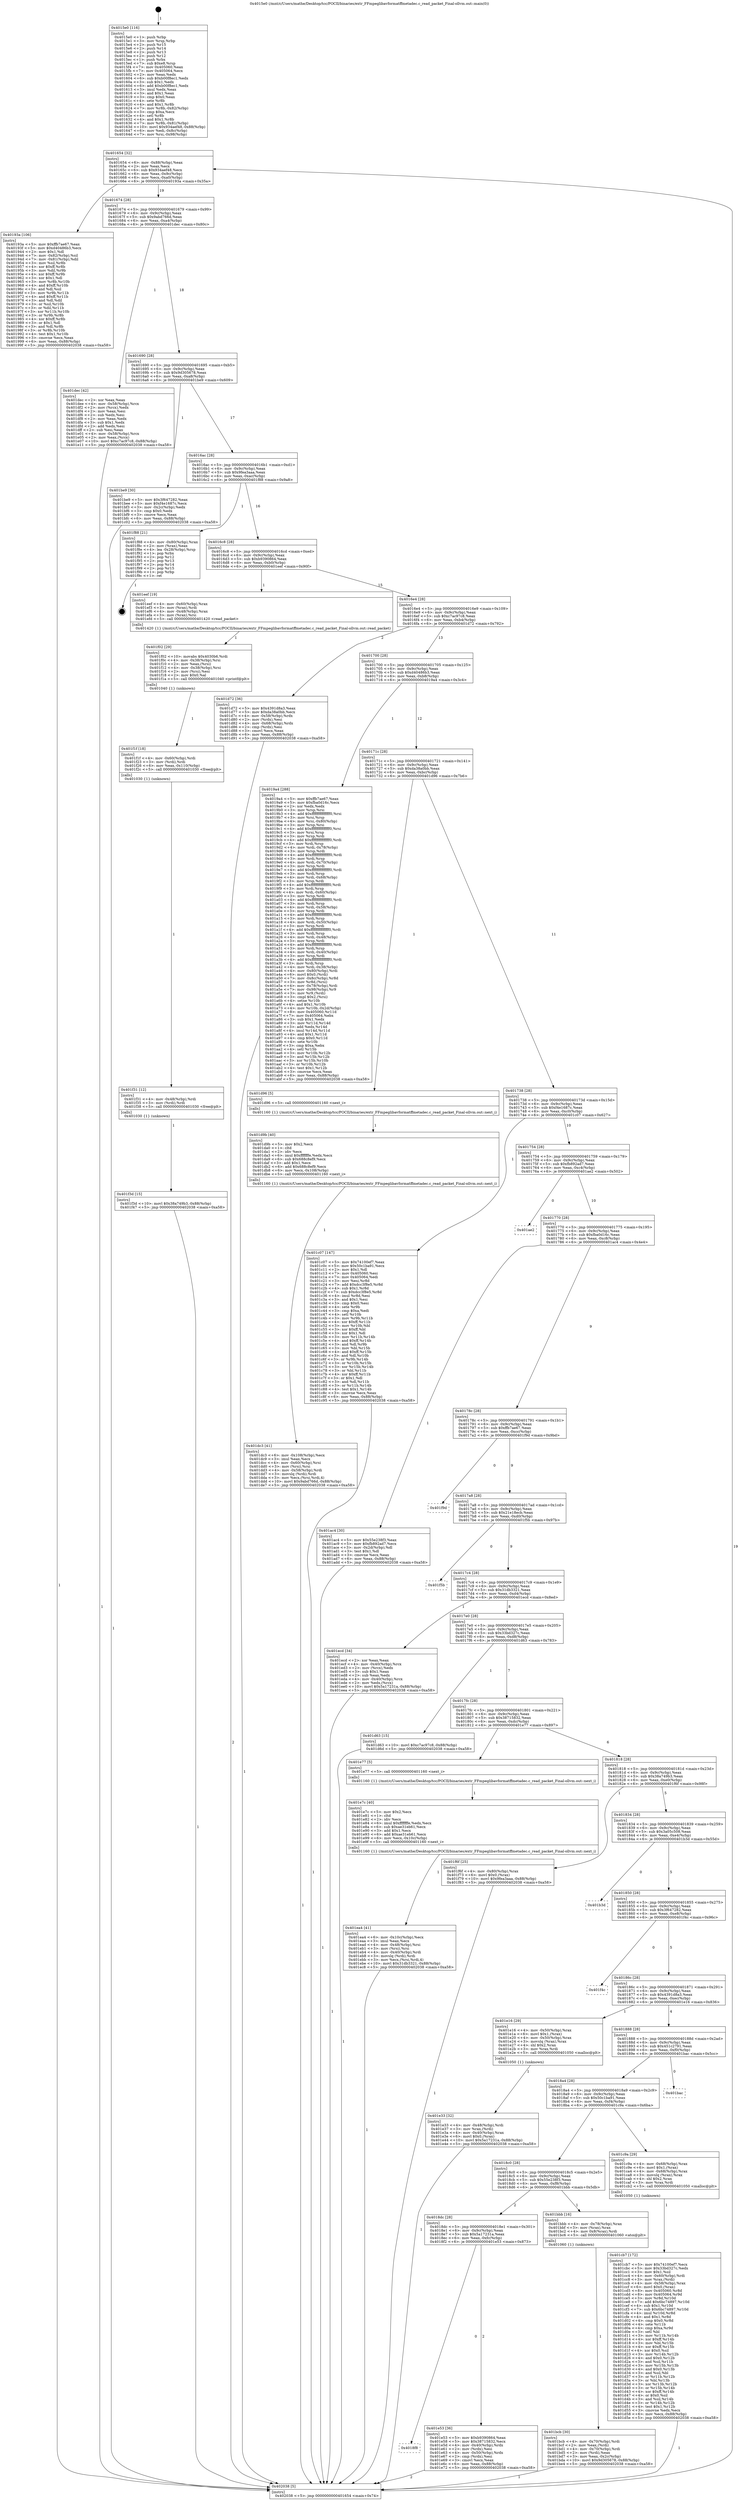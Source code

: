digraph "0x4015e0" {
  label = "0x4015e0 (/mnt/c/Users/mathe/Desktop/tcc/POCII/binaries/extr_FFmpeglibavformatffmetadec.c_read_packet_Final-ollvm.out::main(0))"
  labelloc = "t"
  node[shape=record]

  Entry [label="",width=0.3,height=0.3,shape=circle,fillcolor=black,style=filled]
  "0x401654" [label="{
     0x401654 [32]\l
     | [instrs]\l
     &nbsp;&nbsp;0x401654 \<+6\>: mov -0x88(%rbp),%eax\l
     &nbsp;&nbsp;0x40165a \<+2\>: mov %eax,%ecx\l
     &nbsp;&nbsp;0x40165c \<+6\>: sub $0x934aef48,%ecx\l
     &nbsp;&nbsp;0x401662 \<+6\>: mov %eax,-0x9c(%rbp)\l
     &nbsp;&nbsp;0x401668 \<+6\>: mov %ecx,-0xa0(%rbp)\l
     &nbsp;&nbsp;0x40166e \<+6\>: je 000000000040193a \<main+0x35a\>\l
  }"]
  "0x40193a" [label="{
     0x40193a [106]\l
     | [instrs]\l
     &nbsp;&nbsp;0x40193a \<+5\>: mov $0xffb7ae67,%eax\l
     &nbsp;&nbsp;0x40193f \<+5\>: mov $0xd40486b3,%ecx\l
     &nbsp;&nbsp;0x401944 \<+2\>: mov $0x1,%dl\l
     &nbsp;&nbsp;0x401946 \<+7\>: mov -0x82(%rbp),%sil\l
     &nbsp;&nbsp;0x40194d \<+7\>: mov -0x81(%rbp),%dil\l
     &nbsp;&nbsp;0x401954 \<+3\>: mov %sil,%r8b\l
     &nbsp;&nbsp;0x401957 \<+4\>: xor $0xff,%r8b\l
     &nbsp;&nbsp;0x40195b \<+3\>: mov %dil,%r9b\l
     &nbsp;&nbsp;0x40195e \<+4\>: xor $0xff,%r9b\l
     &nbsp;&nbsp;0x401962 \<+3\>: xor $0x1,%dl\l
     &nbsp;&nbsp;0x401965 \<+3\>: mov %r8b,%r10b\l
     &nbsp;&nbsp;0x401968 \<+4\>: and $0xff,%r10b\l
     &nbsp;&nbsp;0x40196c \<+3\>: and %dl,%sil\l
     &nbsp;&nbsp;0x40196f \<+3\>: mov %r9b,%r11b\l
     &nbsp;&nbsp;0x401972 \<+4\>: and $0xff,%r11b\l
     &nbsp;&nbsp;0x401976 \<+3\>: and %dl,%dil\l
     &nbsp;&nbsp;0x401979 \<+3\>: or %sil,%r10b\l
     &nbsp;&nbsp;0x40197c \<+3\>: or %dil,%r11b\l
     &nbsp;&nbsp;0x40197f \<+3\>: xor %r11b,%r10b\l
     &nbsp;&nbsp;0x401982 \<+3\>: or %r9b,%r8b\l
     &nbsp;&nbsp;0x401985 \<+4\>: xor $0xff,%r8b\l
     &nbsp;&nbsp;0x401989 \<+3\>: or $0x1,%dl\l
     &nbsp;&nbsp;0x40198c \<+3\>: and %dl,%r8b\l
     &nbsp;&nbsp;0x40198f \<+3\>: or %r8b,%r10b\l
     &nbsp;&nbsp;0x401992 \<+4\>: test $0x1,%r10b\l
     &nbsp;&nbsp;0x401996 \<+3\>: cmovne %ecx,%eax\l
     &nbsp;&nbsp;0x401999 \<+6\>: mov %eax,-0x88(%rbp)\l
     &nbsp;&nbsp;0x40199f \<+5\>: jmp 0000000000402038 \<main+0xa58\>\l
  }"]
  "0x401674" [label="{
     0x401674 [28]\l
     | [instrs]\l
     &nbsp;&nbsp;0x401674 \<+5\>: jmp 0000000000401679 \<main+0x99\>\l
     &nbsp;&nbsp;0x401679 \<+6\>: mov -0x9c(%rbp),%eax\l
     &nbsp;&nbsp;0x40167f \<+5\>: sub $0x9abd766d,%eax\l
     &nbsp;&nbsp;0x401684 \<+6\>: mov %eax,-0xa4(%rbp)\l
     &nbsp;&nbsp;0x40168a \<+6\>: je 0000000000401dec \<main+0x80c\>\l
  }"]
  "0x402038" [label="{
     0x402038 [5]\l
     | [instrs]\l
     &nbsp;&nbsp;0x402038 \<+5\>: jmp 0000000000401654 \<main+0x74\>\l
  }"]
  "0x4015e0" [label="{
     0x4015e0 [116]\l
     | [instrs]\l
     &nbsp;&nbsp;0x4015e0 \<+1\>: push %rbp\l
     &nbsp;&nbsp;0x4015e1 \<+3\>: mov %rsp,%rbp\l
     &nbsp;&nbsp;0x4015e4 \<+2\>: push %r15\l
     &nbsp;&nbsp;0x4015e6 \<+2\>: push %r14\l
     &nbsp;&nbsp;0x4015e8 \<+2\>: push %r13\l
     &nbsp;&nbsp;0x4015ea \<+2\>: push %r12\l
     &nbsp;&nbsp;0x4015ec \<+1\>: push %rbx\l
     &nbsp;&nbsp;0x4015ed \<+7\>: sub $0xe8,%rsp\l
     &nbsp;&nbsp;0x4015f4 \<+7\>: mov 0x405060,%eax\l
     &nbsp;&nbsp;0x4015fb \<+7\>: mov 0x405064,%ecx\l
     &nbsp;&nbsp;0x401602 \<+2\>: mov %eax,%edx\l
     &nbsp;&nbsp;0x401604 \<+6\>: sub $0xb00f8ec1,%edx\l
     &nbsp;&nbsp;0x40160a \<+3\>: sub $0x1,%edx\l
     &nbsp;&nbsp;0x40160d \<+6\>: add $0xb00f8ec1,%edx\l
     &nbsp;&nbsp;0x401613 \<+3\>: imul %edx,%eax\l
     &nbsp;&nbsp;0x401616 \<+3\>: and $0x1,%eax\l
     &nbsp;&nbsp;0x401619 \<+3\>: cmp $0x0,%eax\l
     &nbsp;&nbsp;0x40161c \<+4\>: sete %r8b\l
     &nbsp;&nbsp;0x401620 \<+4\>: and $0x1,%r8b\l
     &nbsp;&nbsp;0x401624 \<+7\>: mov %r8b,-0x82(%rbp)\l
     &nbsp;&nbsp;0x40162b \<+3\>: cmp $0xa,%ecx\l
     &nbsp;&nbsp;0x40162e \<+4\>: setl %r8b\l
     &nbsp;&nbsp;0x401632 \<+4\>: and $0x1,%r8b\l
     &nbsp;&nbsp;0x401636 \<+7\>: mov %r8b,-0x81(%rbp)\l
     &nbsp;&nbsp;0x40163d \<+10\>: movl $0x934aef48,-0x88(%rbp)\l
     &nbsp;&nbsp;0x401647 \<+6\>: mov %edi,-0x8c(%rbp)\l
     &nbsp;&nbsp;0x40164d \<+7\>: mov %rsi,-0x98(%rbp)\l
  }"]
  Exit [label="",width=0.3,height=0.3,shape=circle,fillcolor=black,style=filled,peripheries=2]
  "0x401dec" [label="{
     0x401dec [42]\l
     | [instrs]\l
     &nbsp;&nbsp;0x401dec \<+2\>: xor %eax,%eax\l
     &nbsp;&nbsp;0x401dee \<+4\>: mov -0x58(%rbp),%rcx\l
     &nbsp;&nbsp;0x401df2 \<+2\>: mov (%rcx),%edx\l
     &nbsp;&nbsp;0x401df4 \<+2\>: mov %eax,%esi\l
     &nbsp;&nbsp;0x401df6 \<+2\>: sub %edx,%esi\l
     &nbsp;&nbsp;0x401df8 \<+2\>: mov %eax,%edx\l
     &nbsp;&nbsp;0x401dfa \<+3\>: sub $0x1,%edx\l
     &nbsp;&nbsp;0x401dfd \<+2\>: add %edx,%esi\l
     &nbsp;&nbsp;0x401dff \<+2\>: sub %esi,%eax\l
     &nbsp;&nbsp;0x401e01 \<+4\>: mov -0x58(%rbp),%rcx\l
     &nbsp;&nbsp;0x401e05 \<+2\>: mov %eax,(%rcx)\l
     &nbsp;&nbsp;0x401e07 \<+10\>: movl $0xc7ac97c8,-0x88(%rbp)\l
     &nbsp;&nbsp;0x401e11 \<+5\>: jmp 0000000000402038 \<main+0xa58\>\l
  }"]
  "0x401690" [label="{
     0x401690 [28]\l
     | [instrs]\l
     &nbsp;&nbsp;0x401690 \<+5\>: jmp 0000000000401695 \<main+0xb5\>\l
     &nbsp;&nbsp;0x401695 \<+6\>: mov -0x9c(%rbp),%eax\l
     &nbsp;&nbsp;0x40169b \<+5\>: sub $0x9d305678,%eax\l
     &nbsp;&nbsp;0x4016a0 \<+6\>: mov %eax,-0xa8(%rbp)\l
     &nbsp;&nbsp;0x4016a6 \<+6\>: je 0000000000401be9 \<main+0x609\>\l
  }"]
  "0x401f3d" [label="{
     0x401f3d [15]\l
     | [instrs]\l
     &nbsp;&nbsp;0x401f3d \<+10\>: movl $0x38a749b3,-0x88(%rbp)\l
     &nbsp;&nbsp;0x401f47 \<+5\>: jmp 0000000000402038 \<main+0xa58\>\l
  }"]
  "0x401be9" [label="{
     0x401be9 [30]\l
     | [instrs]\l
     &nbsp;&nbsp;0x401be9 \<+5\>: mov $0x3f647282,%eax\l
     &nbsp;&nbsp;0x401bee \<+5\>: mov $0xf4e1687c,%ecx\l
     &nbsp;&nbsp;0x401bf3 \<+3\>: mov -0x2c(%rbp),%edx\l
     &nbsp;&nbsp;0x401bf6 \<+3\>: cmp $0x0,%edx\l
     &nbsp;&nbsp;0x401bf9 \<+3\>: cmove %ecx,%eax\l
     &nbsp;&nbsp;0x401bfc \<+6\>: mov %eax,-0x88(%rbp)\l
     &nbsp;&nbsp;0x401c02 \<+5\>: jmp 0000000000402038 \<main+0xa58\>\l
  }"]
  "0x4016ac" [label="{
     0x4016ac [28]\l
     | [instrs]\l
     &nbsp;&nbsp;0x4016ac \<+5\>: jmp 00000000004016b1 \<main+0xd1\>\l
     &nbsp;&nbsp;0x4016b1 \<+6\>: mov -0x9c(%rbp),%eax\l
     &nbsp;&nbsp;0x4016b7 \<+5\>: sub $0x9fea3aaa,%eax\l
     &nbsp;&nbsp;0x4016bc \<+6\>: mov %eax,-0xac(%rbp)\l
     &nbsp;&nbsp;0x4016c2 \<+6\>: je 0000000000401f88 \<main+0x9a8\>\l
  }"]
  "0x401f31" [label="{
     0x401f31 [12]\l
     | [instrs]\l
     &nbsp;&nbsp;0x401f31 \<+4\>: mov -0x48(%rbp),%rdi\l
     &nbsp;&nbsp;0x401f35 \<+3\>: mov (%rdi),%rdi\l
     &nbsp;&nbsp;0x401f38 \<+5\>: call 0000000000401030 \<free@plt\>\l
     | [calls]\l
     &nbsp;&nbsp;0x401030 \{1\} (unknown)\l
  }"]
  "0x401f88" [label="{
     0x401f88 [21]\l
     | [instrs]\l
     &nbsp;&nbsp;0x401f88 \<+4\>: mov -0x80(%rbp),%rax\l
     &nbsp;&nbsp;0x401f8c \<+2\>: mov (%rax),%eax\l
     &nbsp;&nbsp;0x401f8e \<+4\>: lea -0x28(%rbp),%rsp\l
     &nbsp;&nbsp;0x401f92 \<+1\>: pop %rbx\l
     &nbsp;&nbsp;0x401f93 \<+2\>: pop %r12\l
     &nbsp;&nbsp;0x401f95 \<+2\>: pop %r13\l
     &nbsp;&nbsp;0x401f97 \<+2\>: pop %r14\l
     &nbsp;&nbsp;0x401f99 \<+2\>: pop %r15\l
     &nbsp;&nbsp;0x401f9b \<+1\>: pop %rbp\l
     &nbsp;&nbsp;0x401f9c \<+1\>: ret\l
  }"]
  "0x4016c8" [label="{
     0x4016c8 [28]\l
     | [instrs]\l
     &nbsp;&nbsp;0x4016c8 \<+5\>: jmp 00000000004016cd \<main+0xed\>\l
     &nbsp;&nbsp;0x4016cd \<+6\>: mov -0x9c(%rbp),%eax\l
     &nbsp;&nbsp;0x4016d3 \<+5\>: sub $0xb9390864,%eax\l
     &nbsp;&nbsp;0x4016d8 \<+6\>: mov %eax,-0xb0(%rbp)\l
     &nbsp;&nbsp;0x4016de \<+6\>: je 0000000000401eef \<main+0x90f\>\l
  }"]
  "0x401f1f" [label="{
     0x401f1f [18]\l
     | [instrs]\l
     &nbsp;&nbsp;0x401f1f \<+4\>: mov -0x60(%rbp),%rdi\l
     &nbsp;&nbsp;0x401f23 \<+3\>: mov (%rdi),%rdi\l
     &nbsp;&nbsp;0x401f26 \<+6\>: mov %eax,-0x110(%rbp)\l
     &nbsp;&nbsp;0x401f2c \<+5\>: call 0000000000401030 \<free@plt\>\l
     | [calls]\l
     &nbsp;&nbsp;0x401030 \{1\} (unknown)\l
  }"]
  "0x401eef" [label="{
     0x401eef [19]\l
     | [instrs]\l
     &nbsp;&nbsp;0x401eef \<+4\>: mov -0x60(%rbp),%rax\l
     &nbsp;&nbsp;0x401ef3 \<+3\>: mov (%rax),%rdi\l
     &nbsp;&nbsp;0x401ef6 \<+4\>: mov -0x48(%rbp),%rax\l
     &nbsp;&nbsp;0x401efa \<+3\>: mov (%rax),%rsi\l
     &nbsp;&nbsp;0x401efd \<+5\>: call 0000000000401420 \<read_packet\>\l
     | [calls]\l
     &nbsp;&nbsp;0x401420 \{1\} (/mnt/c/Users/mathe/Desktop/tcc/POCII/binaries/extr_FFmpeglibavformatffmetadec.c_read_packet_Final-ollvm.out::read_packet)\l
  }"]
  "0x4016e4" [label="{
     0x4016e4 [28]\l
     | [instrs]\l
     &nbsp;&nbsp;0x4016e4 \<+5\>: jmp 00000000004016e9 \<main+0x109\>\l
     &nbsp;&nbsp;0x4016e9 \<+6\>: mov -0x9c(%rbp),%eax\l
     &nbsp;&nbsp;0x4016ef \<+5\>: sub $0xc7ac97c8,%eax\l
     &nbsp;&nbsp;0x4016f4 \<+6\>: mov %eax,-0xb4(%rbp)\l
     &nbsp;&nbsp;0x4016fa \<+6\>: je 0000000000401d72 \<main+0x792\>\l
  }"]
  "0x401f02" [label="{
     0x401f02 [29]\l
     | [instrs]\l
     &nbsp;&nbsp;0x401f02 \<+10\>: movabs $0x4030b6,%rdi\l
     &nbsp;&nbsp;0x401f0c \<+4\>: mov -0x38(%rbp),%rsi\l
     &nbsp;&nbsp;0x401f10 \<+2\>: mov %eax,(%rsi)\l
     &nbsp;&nbsp;0x401f12 \<+4\>: mov -0x38(%rbp),%rsi\l
     &nbsp;&nbsp;0x401f16 \<+2\>: mov (%rsi),%esi\l
     &nbsp;&nbsp;0x401f18 \<+2\>: mov $0x0,%al\l
     &nbsp;&nbsp;0x401f1a \<+5\>: call 0000000000401040 \<printf@plt\>\l
     | [calls]\l
     &nbsp;&nbsp;0x401040 \{1\} (unknown)\l
  }"]
  "0x401d72" [label="{
     0x401d72 [36]\l
     | [instrs]\l
     &nbsp;&nbsp;0x401d72 \<+5\>: mov $0x4391d8a3,%eax\l
     &nbsp;&nbsp;0x401d77 \<+5\>: mov $0xda38a0bb,%ecx\l
     &nbsp;&nbsp;0x401d7c \<+4\>: mov -0x58(%rbp),%rdx\l
     &nbsp;&nbsp;0x401d80 \<+2\>: mov (%rdx),%esi\l
     &nbsp;&nbsp;0x401d82 \<+4\>: mov -0x68(%rbp),%rdx\l
     &nbsp;&nbsp;0x401d86 \<+2\>: cmp (%rdx),%esi\l
     &nbsp;&nbsp;0x401d88 \<+3\>: cmovl %ecx,%eax\l
     &nbsp;&nbsp;0x401d8b \<+6\>: mov %eax,-0x88(%rbp)\l
     &nbsp;&nbsp;0x401d91 \<+5\>: jmp 0000000000402038 \<main+0xa58\>\l
  }"]
  "0x401700" [label="{
     0x401700 [28]\l
     | [instrs]\l
     &nbsp;&nbsp;0x401700 \<+5\>: jmp 0000000000401705 \<main+0x125\>\l
     &nbsp;&nbsp;0x401705 \<+6\>: mov -0x9c(%rbp),%eax\l
     &nbsp;&nbsp;0x40170b \<+5\>: sub $0xd40486b3,%eax\l
     &nbsp;&nbsp;0x401710 \<+6\>: mov %eax,-0xb8(%rbp)\l
     &nbsp;&nbsp;0x401716 \<+6\>: je 00000000004019a4 \<main+0x3c4\>\l
  }"]
  "0x401ea4" [label="{
     0x401ea4 [41]\l
     | [instrs]\l
     &nbsp;&nbsp;0x401ea4 \<+6\>: mov -0x10c(%rbp),%ecx\l
     &nbsp;&nbsp;0x401eaa \<+3\>: imul %eax,%ecx\l
     &nbsp;&nbsp;0x401ead \<+4\>: mov -0x48(%rbp),%rsi\l
     &nbsp;&nbsp;0x401eb1 \<+3\>: mov (%rsi),%rsi\l
     &nbsp;&nbsp;0x401eb4 \<+4\>: mov -0x40(%rbp),%rdi\l
     &nbsp;&nbsp;0x401eb8 \<+3\>: movslq (%rdi),%rdi\l
     &nbsp;&nbsp;0x401ebb \<+3\>: mov %ecx,(%rsi,%rdi,4)\l
     &nbsp;&nbsp;0x401ebe \<+10\>: movl $0x31db3321,-0x88(%rbp)\l
     &nbsp;&nbsp;0x401ec8 \<+5\>: jmp 0000000000402038 \<main+0xa58\>\l
  }"]
  "0x4019a4" [label="{
     0x4019a4 [288]\l
     | [instrs]\l
     &nbsp;&nbsp;0x4019a4 \<+5\>: mov $0xffb7ae67,%eax\l
     &nbsp;&nbsp;0x4019a9 \<+5\>: mov $0xfba0d16c,%ecx\l
     &nbsp;&nbsp;0x4019ae \<+2\>: xor %edx,%edx\l
     &nbsp;&nbsp;0x4019b0 \<+3\>: mov %rsp,%rsi\l
     &nbsp;&nbsp;0x4019b3 \<+4\>: add $0xfffffffffffffff0,%rsi\l
     &nbsp;&nbsp;0x4019b7 \<+3\>: mov %rsi,%rsp\l
     &nbsp;&nbsp;0x4019ba \<+4\>: mov %rsi,-0x80(%rbp)\l
     &nbsp;&nbsp;0x4019be \<+3\>: mov %rsp,%rsi\l
     &nbsp;&nbsp;0x4019c1 \<+4\>: add $0xfffffffffffffff0,%rsi\l
     &nbsp;&nbsp;0x4019c5 \<+3\>: mov %rsi,%rsp\l
     &nbsp;&nbsp;0x4019c8 \<+3\>: mov %rsp,%rdi\l
     &nbsp;&nbsp;0x4019cb \<+4\>: add $0xfffffffffffffff0,%rdi\l
     &nbsp;&nbsp;0x4019cf \<+3\>: mov %rdi,%rsp\l
     &nbsp;&nbsp;0x4019d2 \<+4\>: mov %rdi,-0x78(%rbp)\l
     &nbsp;&nbsp;0x4019d6 \<+3\>: mov %rsp,%rdi\l
     &nbsp;&nbsp;0x4019d9 \<+4\>: add $0xfffffffffffffff0,%rdi\l
     &nbsp;&nbsp;0x4019dd \<+3\>: mov %rdi,%rsp\l
     &nbsp;&nbsp;0x4019e0 \<+4\>: mov %rdi,-0x70(%rbp)\l
     &nbsp;&nbsp;0x4019e4 \<+3\>: mov %rsp,%rdi\l
     &nbsp;&nbsp;0x4019e7 \<+4\>: add $0xfffffffffffffff0,%rdi\l
     &nbsp;&nbsp;0x4019eb \<+3\>: mov %rdi,%rsp\l
     &nbsp;&nbsp;0x4019ee \<+4\>: mov %rdi,-0x68(%rbp)\l
     &nbsp;&nbsp;0x4019f2 \<+3\>: mov %rsp,%rdi\l
     &nbsp;&nbsp;0x4019f5 \<+4\>: add $0xfffffffffffffff0,%rdi\l
     &nbsp;&nbsp;0x4019f9 \<+3\>: mov %rdi,%rsp\l
     &nbsp;&nbsp;0x4019fc \<+4\>: mov %rdi,-0x60(%rbp)\l
     &nbsp;&nbsp;0x401a00 \<+3\>: mov %rsp,%rdi\l
     &nbsp;&nbsp;0x401a03 \<+4\>: add $0xfffffffffffffff0,%rdi\l
     &nbsp;&nbsp;0x401a07 \<+3\>: mov %rdi,%rsp\l
     &nbsp;&nbsp;0x401a0a \<+4\>: mov %rdi,-0x58(%rbp)\l
     &nbsp;&nbsp;0x401a0e \<+3\>: mov %rsp,%rdi\l
     &nbsp;&nbsp;0x401a11 \<+4\>: add $0xfffffffffffffff0,%rdi\l
     &nbsp;&nbsp;0x401a15 \<+3\>: mov %rdi,%rsp\l
     &nbsp;&nbsp;0x401a18 \<+4\>: mov %rdi,-0x50(%rbp)\l
     &nbsp;&nbsp;0x401a1c \<+3\>: mov %rsp,%rdi\l
     &nbsp;&nbsp;0x401a1f \<+4\>: add $0xfffffffffffffff0,%rdi\l
     &nbsp;&nbsp;0x401a23 \<+3\>: mov %rdi,%rsp\l
     &nbsp;&nbsp;0x401a26 \<+4\>: mov %rdi,-0x48(%rbp)\l
     &nbsp;&nbsp;0x401a2a \<+3\>: mov %rsp,%rdi\l
     &nbsp;&nbsp;0x401a2d \<+4\>: add $0xfffffffffffffff0,%rdi\l
     &nbsp;&nbsp;0x401a31 \<+3\>: mov %rdi,%rsp\l
     &nbsp;&nbsp;0x401a34 \<+4\>: mov %rdi,-0x40(%rbp)\l
     &nbsp;&nbsp;0x401a38 \<+3\>: mov %rsp,%rdi\l
     &nbsp;&nbsp;0x401a3b \<+4\>: add $0xfffffffffffffff0,%rdi\l
     &nbsp;&nbsp;0x401a3f \<+3\>: mov %rdi,%rsp\l
     &nbsp;&nbsp;0x401a42 \<+4\>: mov %rdi,-0x38(%rbp)\l
     &nbsp;&nbsp;0x401a46 \<+4\>: mov -0x80(%rbp),%rdi\l
     &nbsp;&nbsp;0x401a4a \<+6\>: movl $0x0,(%rdi)\l
     &nbsp;&nbsp;0x401a50 \<+7\>: mov -0x8c(%rbp),%r8d\l
     &nbsp;&nbsp;0x401a57 \<+3\>: mov %r8d,(%rsi)\l
     &nbsp;&nbsp;0x401a5a \<+4\>: mov -0x78(%rbp),%rdi\l
     &nbsp;&nbsp;0x401a5e \<+7\>: mov -0x98(%rbp),%r9\l
     &nbsp;&nbsp;0x401a65 \<+3\>: mov %r9,(%rdi)\l
     &nbsp;&nbsp;0x401a68 \<+3\>: cmpl $0x2,(%rsi)\l
     &nbsp;&nbsp;0x401a6b \<+4\>: setne %r10b\l
     &nbsp;&nbsp;0x401a6f \<+4\>: and $0x1,%r10b\l
     &nbsp;&nbsp;0x401a73 \<+4\>: mov %r10b,-0x2d(%rbp)\l
     &nbsp;&nbsp;0x401a77 \<+8\>: mov 0x405060,%r11d\l
     &nbsp;&nbsp;0x401a7f \<+7\>: mov 0x405064,%ebx\l
     &nbsp;&nbsp;0x401a86 \<+3\>: sub $0x1,%edx\l
     &nbsp;&nbsp;0x401a89 \<+3\>: mov %r11d,%r14d\l
     &nbsp;&nbsp;0x401a8c \<+3\>: add %edx,%r14d\l
     &nbsp;&nbsp;0x401a8f \<+4\>: imul %r14d,%r11d\l
     &nbsp;&nbsp;0x401a93 \<+4\>: and $0x1,%r11d\l
     &nbsp;&nbsp;0x401a97 \<+4\>: cmp $0x0,%r11d\l
     &nbsp;&nbsp;0x401a9b \<+4\>: sete %r10b\l
     &nbsp;&nbsp;0x401a9f \<+3\>: cmp $0xa,%ebx\l
     &nbsp;&nbsp;0x401aa2 \<+4\>: setl %r15b\l
     &nbsp;&nbsp;0x401aa6 \<+3\>: mov %r10b,%r12b\l
     &nbsp;&nbsp;0x401aa9 \<+3\>: and %r15b,%r12b\l
     &nbsp;&nbsp;0x401aac \<+3\>: xor %r15b,%r10b\l
     &nbsp;&nbsp;0x401aaf \<+3\>: or %r10b,%r12b\l
     &nbsp;&nbsp;0x401ab2 \<+4\>: test $0x1,%r12b\l
     &nbsp;&nbsp;0x401ab6 \<+3\>: cmovne %ecx,%eax\l
     &nbsp;&nbsp;0x401ab9 \<+6\>: mov %eax,-0x88(%rbp)\l
     &nbsp;&nbsp;0x401abf \<+5\>: jmp 0000000000402038 \<main+0xa58\>\l
  }"]
  "0x40171c" [label="{
     0x40171c [28]\l
     | [instrs]\l
     &nbsp;&nbsp;0x40171c \<+5\>: jmp 0000000000401721 \<main+0x141\>\l
     &nbsp;&nbsp;0x401721 \<+6\>: mov -0x9c(%rbp),%eax\l
     &nbsp;&nbsp;0x401727 \<+5\>: sub $0xda38a0bb,%eax\l
     &nbsp;&nbsp;0x40172c \<+6\>: mov %eax,-0xbc(%rbp)\l
     &nbsp;&nbsp;0x401732 \<+6\>: je 0000000000401d96 \<main+0x7b6\>\l
  }"]
  "0x401e7c" [label="{
     0x401e7c [40]\l
     | [instrs]\l
     &nbsp;&nbsp;0x401e7c \<+5\>: mov $0x2,%ecx\l
     &nbsp;&nbsp;0x401e81 \<+1\>: cltd\l
     &nbsp;&nbsp;0x401e82 \<+2\>: idiv %ecx\l
     &nbsp;&nbsp;0x401e84 \<+6\>: imul $0xfffffffe,%edx,%ecx\l
     &nbsp;&nbsp;0x401e8a \<+6\>: sub $0xae31eb61,%ecx\l
     &nbsp;&nbsp;0x401e90 \<+3\>: add $0x1,%ecx\l
     &nbsp;&nbsp;0x401e93 \<+6\>: add $0xae31eb61,%ecx\l
     &nbsp;&nbsp;0x401e99 \<+6\>: mov %ecx,-0x10c(%rbp)\l
     &nbsp;&nbsp;0x401e9f \<+5\>: call 0000000000401160 \<next_i\>\l
     | [calls]\l
     &nbsp;&nbsp;0x401160 \{1\} (/mnt/c/Users/mathe/Desktop/tcc/POCII/binaries/extr_FFmpeglibavformatffmetadec.c_read_packet_Final-ollvm.out::next_i)\l
  }"]
  "0x4018f8" [label="{
     0x4018f8\l
  }", style=dashed]
  "0x401d96" [label="{
     0x401d96 [5]\l
     | [instrs]\l
     &nbsp;&nbsp;0x401d96 \<+5\>: call 0000000000401160 \<next_i\>\l
     | [calls]\l
     &nbsp;&nbsp;0x401160 \{1\} (/mnt/c/Users/mathe/Desktop/tcc/POCII/binaries/extr_FFmpeglibavformatffmetadec.c_read_packet_Final-ollvm.out::next_i)\l
  }"]
  "0x401738" [label="{
     0x401738 [28]\l
     | [instrs]\l
     &nbsp;&nbsp;0x401738 \<+5\>: jmp 000000000040173d \<main+0x15d\>\l
     &nbsp;&nbsp;0x40173d \<+6\>: mov -0x9c(%rbp),%eax\l
     &nbsp;&nbsp;0x401743 \<+5\>: sub $0xf4e1687c,%eax\l
     &nbsp;&nbsp;0x401748 \<+6\>: mov %eax,-0xc0(%rbp)\l
     &nbsp;&nbsp;0x40174e \<+6\>: je 0000000000401c07 \<main+0x627\>\l
  }"]
  "0x401e53" [label="{
     0x401e53 [36]\l
     | [instrs]\l
     &nbsp;&nbsp;0x401e53 \<+5\>: mov $0xb9390864,%eax\l
     &nbsp;&nbsp;0x401e58 \<+5\>: mov $0x38715832,%ecx\l
     &nbsp;&nbsp;0x401e5d \<+4\>: mov -0x40(%rbp),%rdx\l
     &nbsp;&nbsp;0x401e61 \<+2\>: mov (%rdx),%esi\l
     &nbsp;&nbsp;0x401e63 \<+4\>: mov -0x50(%rbp),%rdx\l
     &nbsp;&nbsp;0x401e67 \<+2\>: cmp (%rdx),%esi\l
     &nbsp;&nbsp;0x401e69 \<+3\>: cmovl %ecx,%eax\l
     &nbsp;&nbsp;0x401e6c \<+6\>: mov %eax,-0x88(%rbp)\l
     &nbsp;&nbsp;0x401e72 \<+5\>: jmp 0000000000402038 \<main+0xa58\>\l
  }"]
  "0x401c07" [label="{
     0x401c07 [147]\l
     | [instrs]\l
     &nbsp;&nbsp;0x401c07 \<+5\>: mov $0x74100ef7,%eax\l
     &nbsp;&nbsp;0x401c0c \<+5\>: mov $0x50c1ba91,%ecx\l
     &nbsp;&nbsp;0x401c11 \<+2\>: mov $0x1,%dl\l
     &nbsp;&nbsp;0x401c13 \<+7\>: mov 0x405060,%esi\l
     &nbsp;&nbsp;0x401c1a \<+7\>: mov 0x405064,%edi\l
     &nbsp;&nbsp;0x401c21 \<+3\>: mov %esi,%r8d\l
     &nbsp;&nbsp;0x401c24 \<+7\>: add $0xdcc3f8e5,%r8d\l
     &nbsp;&nbsp;0x401c2b \<+4\>: sub $0x1,%r8d\l
     &nbsp;&nbsp;0x401c2f \<+7\>: sub $0xdcc3f8e5,%r8d\l
     &nbsp;&nbsp;0x401c36 \<+4\>: imul %r8d,%esi\l
     &nbsp;&nbsp;0x401c3a \<+3\>: and $0x1,%esi\l
     &nbsp;&nbsp;0x401c3d \<+3\>: cmp $0x0,%esi\l
     &nbsp;&nbsp;0x401c40 \<+4\>: sete %r9b\l
     &nbsp;&nbsp;0x401c44 \<+3\>: cmp $0xa,%edi\l
     &nbsp;&nbsp;0x401c47 \<+4\>: setl %r10b\l
     &nbsp;&nbsp;0x401c4b \<+3\>: mov %r9b,%r11b\l
     &nbsp;&nbsp;0x401c4e \<+4\>: xor $0xff,%r11b\l
     &nbsp;&nbsp;0x401c52 \<+3\>: mov %r10b,%bl\l
     &nbsp;&nbsp;0x401c55 \<+3\>: xor $0xff,%bl\l
     &nbsp;&nbsp;0x401c58 \<+3\>: xor $0x1,%dl\l
     &nbsp;&nbsp;0x401c5b \<+3\>: mov %r11b,%r14b\l
     &nbsp;&nbsp;0x401c5e \<+4\>: and $0xff,%r14b\l
     &nbsp;&nbsp;0x401c62 \<+3\>: and %dl,%r9b\l
     &nbsp;&nbsp;0x401c65 \<+3\>: mov %bl,%r15b\l
     &nbsp;&nbsp;0x401c68 \<+4\>: and $0xff,%r15b\l
     &nbsp;&nbsp;0x401c6c \<+3\>: and %dl,%r10b\l
     &nbsp;&nbsp;0x401c6f \<+3\>: or %r9b,%r14b\l
     &nbsp;&nbsp;0x401c72 \<+3\>: or %r10b,%r15b\l
     &nbsp;&nbsp;0x401c75 \<+3\>: xor %r15b,%r14b\l
     &nbsp;&nbsp;0x401c78 \<+3\>: or %bl,%r11b\l
     &nbsp;&nbsp;0x401c7b \<+4\>: xor $0xff,%r11b\l
     &nbsp;&nbsp;0x401c7f \<+3\>: or $0x1,%dl\l
     &nbsp;&nbsp;0x401c82 \<+3\>: and %dl,%r11b\l
     &nbsp;&nbsp;0x401c85 \<+3\>: or %r11b,%r14b\l
     &nbsp;&nbsp;0x401c88 \<+4\>: test $0x1,%r14b\l
     &nbsp;&nbsp;0x401c8c \<+3\>: cmovne %ecx,%eax\l
     &nbsp;&nbsp;0x401c8f \<+6\>: mov %eax,-0x88(%rbp)\l
     &nbsp;&nbsp;0x401c95 \<+5\>: jmp 0000000000402038 \<main+0xa58\>\l
  }"]
  "0x401754" [label="{
     0x401754 [28]\l
     | [instrs]\l
     &nbsp;&nbsp;0x401754 \<+5\>: jmp 0000000000401759 \<main+0x179\>\l
     &nbsp;&nbsp;0x401759 \<+6\>: mov -0x9c(%rbp),%eax\l
     &nbsp;&nbsp;0x40175f \<+5\>: sub $0xfb892ad7,%eax\l
     &nbsp;&nbsp;0x401764 \<+6\>: mov %eax,-0xc4(%rbp)\l
     &nbsp;&nbsp;0x40176a \<+6\>: je 0000000000401ae2 \<main+0x502\>\l
  }"]
  "0x401e33" [label="{
     0x401e33 [32]\l
     | [instrs]\l
     &nbsp;&nbsp;0x401e33 \<+4\>: mov -0x48(%rbp),%rdi\l
     &nbsp;&nbsp;0x401e37 \<+3\>: mov %rax,(%rdi)\l
     &nbsp;&nbsp;0x401e3a \<+4\>: mov -0x40(%rbp),%rax\l
     &nbsp;&nbsp;0x401e3e \<+6\>: movl $0x0,(%rax)\l
     &nbsp;&nbsp;0x401e44 \<+10\>: movl $0x5a17231a,-0x88(%rbp)\l
     &nbsp;&nbsp;0x401e4e \<+5\>: jmp 0000000000402038 \<main+0xa58\>\l
  }"]
  "0x401ae2" [label="{
     0x401ae2\l
  }", style=dashed]
  "0x401770" [label="{
     0x401770 [28]\l
     | [instrs]\l
     &nbsp;&nbsp;0x401770 \<+5\>: jmp 0000000000401775 \<main+0x195\>\l
     &nbsp;&nbsp;0x401775 \<+6\>: mov -0x9c(%rbp),%eax\l
     &nbsp;&nbsp;0x40177b \<+5\>: sub $0xfba0d16c,%eax\l
     &nbsp;&nbsp;0x401780 \<+6\>: mov %eax,-0xc8(%rbp)\l
     &nbsp;&nbsp;0x401786 \<+6\>: je 0000000000401ac4 \<main+0x4e4\>\l
  }"]
  "0x401dc3" [label="{
     0x401dc3 [41]\l
     | [instrs]\l
     &nbsp;&nbsp;0x401dc3 \<+6\>: mov -0x108(%rbp),%ecx\l
     &nbsp;&nbsp;0x401dc9 \<+3\>: imul %eax,%ecx\l
     &nbsp;&nbsp;0x401dcc \<+4\>: mov -0x60(%rbp),%rsi\l
     &nbsp;&nbsp;0x401dd0 \<+3\>: mov (%rsi),%rsi\l
     &nbsp;&nbsp;0x401dd3 \<+4\>: mov -0x58(%rbp),%rdi\l
     &nbsp;&nbsp;0x401dd7 \<+3\>: movslq (%rdi),%rdi\l
     &nbsp;&nbsp;0x401dda \<+3\>: mov %ecx,(%rsi,%rdi,4)\l
     &nbsp;&nbsp;0x401ddd \<+10\>: movl $0x9abd766d,-0x88(%rbp)\l
     &nbsp;&nbsp;0x401de7 \<+5\>: jmp 0000000000402038 \<main+0xa58\>\l
  }"]
  "0x401ac4" [label="{
     0x401ac4 [30]\l
     | [instrs]\l
     &nbsp;&nbsp;0x401ac4 \<+5\>: mov $0x55e238f3,%eax\l
     &nbsp;&nbsp;0x401ac9 \<+5\>: mov $0xfb892ad7,%ecx\l
     &nbsp;&nbsp;0x401ace \<+3\>: mov -0x2d(%rbp),%dl\l
     &nbsp;&nbsp;0x401ad1 \<+3\>: test $0x1,%dl\l
     &nbsp;&nbsp;0x401ad4 \<+3\>: cmovne %ecx,%eax\l
     &nbsp;&nbsp;0x401ad7 \<+6\>: mov %eax,-0x88(%rbp)\l
     &nbsp;&nbsp;0x401add \<+5\>: jmp 0000000000402038 \<main+0xa58\>\l
  }"]
  "0x40178c" [label="{
     0x40178c [28]\l
     | [instrs]\l
     &nbsp;&nbsp;0x40178c \<+5\>: jmp 0000000000401791 \<main+0x1b1\>\l
     &nbsp;&nbsp;0x401791 \<+6\>: mov -0x9c(%rbp),%eax\l
     &nbsp;&nbsp;0x401797 \<+5\>: sub $0xffb7ae67,%eax\l
     &nbsp;&nbsp;0x40179c \<+6\>: mov %eax,-0xcc(%rbp)\l
     &nbsp;&nbsp;0x4017a2 \<+6\>: je 0000000000401f9d \<main+0x9bd\>\l
  }"]
  "0x401d9b" [label="{
     0x401d9b [40]\l
     | [instrs]\l
     &nbsp;&nbsp;0x401d9b \<+5\>: mov $0x2,%ecx\l
     &nbsp;&nbsp;0x401da0 \<+1\>: cltd\l
     &nbsp;&nbsp;0x401da1 \<+2\>: idiv %ecx\l
     &nbsp;&nbsp;0x401da3 \<+6\>: imul $0xfffffffe,%edx,%ecx\l
     &nbsp;&nbsp;0x401da9 \<+6\>: sub $0x688c8ef9,%ecx\l
     &nbsp;&nbsp;0x401daf \<+3\>: add $0x1,%ecx\l
     &nbsp;&nbsp;0x401db2 \<+6\>: add $0x688c8ef9,%ecx\l
     &nbsp;&nbsp;0x401db8 \<+6\>: mov %ecx,-0x108(%rbp)\l
     &nbsp;&nbsp;0x401dbe \<+5\>: call 0000000000401160 \<next_i\>\l
     | [calls]\l
     &nbsp;&nbsp;0x401160 \{1\} (/mnt/c/Users/mathe/Desktop/tcc/POCII/binaries/extr_FFmpeglibavformatffmetadec.c_read_packet_Final-ollvm.out::next_i)\l
  }"]
  "0x401f9d" [label="{
     0x401f9d\l
  }", style=dashed]
  "0x4017a8" [label="{
     0x4017a8 [28]\l
     | [instrs]\l
     &nbsp;&nbsp;0x4017a8 \<+5\>: jmp 00000000004017ad \<main+0x1cd\>\l
     &nbsp;&nbsp;0x4017ad \<+6\>: mov -0x9c(%rbp),%eax\l
     &nbsp;&nbsp;0x4017b3 \<+5\>: sub $0x21e18ecb,%eax\l
     &nbsp;&nbsp;0x4017b8 \<+6\>: mov %eax,-0xd0(%rbp)\l
     &nbsp;&nbsp;0x4017be \<+6\>: je 0000000000401f5b \<main+0x97b\>\l
  }"]
  "0x401cb7" [label="{
     0x401cb7 [172]\l
     | [instrs]\l
     &nbsp;&nbsp;0x401cb7 \<+5\>: mov $0x74100ef7,%ecx\l
     &nbsp;&nbsp;0x401cbc \<+5\>: mov $0x33bd327c,%edx\l
     &nbsp;&nbsp;0x401cc1 \<+3\>: mov $0x1,%sil\l
     &nbsp;&nbsp;0x401cc4 \<+4\>: mov -0x60(%rbp),%rdi\l
     &nbsp;&nbsp;0x401cc8 \<+3\>: mov %rax,(%rdi)\l
     &nbsp;&nbsp;0x401ccb \<+4\>: mov -0x58(%rbp),%rax\l
     &nbsp;&nbsp;0x401ccf \<+6\>: movl $0x0,(%rax)\l
     &nbsp;&nbsp;0x401cd5 \<+8\>: mov 0x405060,%r8d\l
     &nbsp;&nbsp;0x401cdd \<+8\>: mov 0x405064,%r9d\l
     &nbsp;&nbsp;0x401ce5 \<+3\>: mov %r8d,%r10d\l
     &nbsp;&nbsp;0x401ce8 \<+7\>: add $0x6bc74897,%r10d\l
     &nbsp;&nbsp;0x401cef \<+4\>: sub $0x1,%r10d\l
     &nbsp;&nbsp;0x401cf3 \<+7\>: sub $0x6bc74897,%r10d\l
     &nbsp;&nbsp;0x401cfa \<+4\>: imul %r10d,%r8d\l
     &nbsp;&nbsp;0x401cfe \<+4\>: and $0x1,%r8d\l
     &nbsp;&nbsp;0x401d02 \<+4\>: cmp $0x0,%r8d\l
     &nbsp;&nbsp;0x401d06 \<+4\>: sete %r11b\l
     &nbsp;&nbsp;0x401d0a \<+4\>: cmp $0xa,%r9d\l
     &nbsp;&nbsp;0x401d0e \<+3\>: setl %bl\l
     &nbsp;&nbsp;0x401d11 \<+3\>: mov %r11b,%r14b\l
     &nbsp;&nbsp;0x401d14 \<+4\>: xor $0xff,%r14b\l
     &nbsp;&nbsp;0x401d18 \<+3\>: mov %bl,%r15b\l
     &nbsp;&nbsp;0x401d1b \<+4\>: xor $0xff,%r15b\l
     &nbsp;&nbsp;0x401d1f \<+4\>: xor $0x0,%sil\l
     &nbsp;&nbsp;0x401d23 \<+3\>: mov %r14b,%r12b\l
     &nbsp;&nbsp;0x401d26 \<+4\>: and $0x0,%r12b\l
     &nbsp;&nbsp;0x401d2a \<+3\>: and %sil,%r11b\l
     &nbsp;&nbsp;0x401d2d \<+3\>: mov %r15b,%r13b\l
     &nbsp;&nbsp;0x401d30 \<+4\>: and $0x0,%r13b\l
     &nbsp;&nbsp;0x401d34 \<+3\>: and %sil,%bl\l
     &nbsp;&nbsp;0x401d37 \<+3\>: or %r11b,%r12b\l
     &nbsp;&nbsp;0x401d3a \<+3\>: or %bl,%r13b\l
     &nbsp;&nbsp;0x401d3d \<+3\>: xor %r13b,%r12b\l
     &nbsp;&nbsp;0x401d40 \<+3\>: or %r15b,%r14b\l
     &nbsp;&nbsp;0x401d43 \<+4\>: xor $0xff,%r14b\l
     &nbsp;&nbsp;0x401d47 \<+4\>: or $0x0,%sil\l
     &nbsp;&nbsp;0x401d4b \<+3\>: and %sil,%r14b\l
     &nbsp;&nbsp;0x401d4e \<+3\>: or %r14b,%r12b\l
     &nbsp;&nbsp;0x401d51 \<+4\>: test $0x1,%r12b\l
     &nbsp;&nbsp;0x401d55 \<+3\>: cmovne %edx,%ecx\l
     &nbsp;&nbsp;0x401d58 \<+6\>: mov %ecx,-0x88(%rbp)\l
     &nbsp;&nbsp;0x401d5e \<+5\>: jmp 0000000000402038 \<main+0xa58\>\l
  }"]
  "0x401f5b" [label="{
     0x401f5b\l
  }", style=dashed]
  "0x4017c4" [label="{
     0x4017c4 [28]\l
     | [instrs]\l
     &nbsp;&nbsp;0x4017c4 \<+5\>: jmp 00000000004017c9 \<main+0x1e9\>\l
     &nbsp;&nbsp;0x4017c9 \<+6\>: mov -0x9c(%rbp),%eax\l
     &nbsp;&nbsp;0x4017cf \<+5\>: sub $0x31db3321,%eax\l
     &nbsp;&nbsp;0x4017d4 \<+6\>: mov %eax,-0xd4(%rbp)\l
     &nbsp;&nbsp;0x4017da \<+6\>: je 0000000000401ecd \<main+0x8ed\>\l
  }"]
  "0x401bcb" [label="{
     0x401bcb [30]\l
     | [instrs]\l
     &nbsp;&nbsp;0x401bcb \<+4\>: mov -0x70(%rbp),%rdi\l
     &nbsp;&nbsp;0x401bcf \<+2\>: mov %eax,(%rdi)\l
     &nbsp;&nbsp;0x401bd1 \<+4\>: mov -0x70(%rbp),%rdi\l
     &nbsp;&nbsp;0x401bd5 \<+2\>: mov (%rdi),%eax\l
     &nbsp;&nbsp;0x401bd7 \<+3\>: mov %eax,-0x2c(%rbp)\l
     &nbsp;&nbsp;0x401bda \<+10\>: movl $0x9d305678,-0x88(%rbp)\l
     &nbsp;&nbsp;0x401be4 \<+5\>: jmp 0000000000402038 \<main+0xa58\>\l
  }"]
  "0x401ecd" [label="{
     0x401ecd [34]\l
     | [instrs]\l
     &nbsp;&nbsp;0x401ecd \<+2\>: xor %eax,%eax\l
     &nbsp;&nbsp;0x401ecf \<+4\>: mov -0x40(%rbp),%rcx\l
     &nbsp;&nbsp;0x401ed3 \<+2\>: mov (%rcx),%edx\l
     &nbsp;&nbsp;0x401ed5 \<+3\>: sub $0x1,%eax\l
     &nbsp;&nbsp;0x401ed8 \<+2\>: sub %eax,%edx\l
     &nbsp;&nbsp;0x401eda \<+4\>: mov -0x40(%rbp),%rcx\l
     &nbsp;&nbsp;0x401ede \<+2\>: mov %edx,(%rcx)\l
     &nbsp;&nbsp;0x401ee0 \<+10\>: movl $0x5a17231a,-0x88(%rbp)\l
     &nbsp;&nbsp;0x401eea \<+5\>: jmp 0000000000402038 \<main+0xa58\>\l
  }"]
  "0x4017e0" [label="{
     0x4017e0 [28]\l
     | [instrs]\l
     &nbsp;&nbsp;0x4017e0 \<+5\>: jmp 00000000004017e5 \<main+0x205\>\l
     &nbsp;&nbsp;0x4017e5 \<+6\>: mov -0x9c(%rbp),%eax\l
     &nbsp;&nbsp;0x4017eb \<+5\>: sub $0x33bd327c,%eax\l
     &nbsp;&nbsp;0x4017f0 \<+6\>: mov %eax,-0xd8(%rbp)\l
     &nbsp;&nbsp;0x4017f6 \<+6\>: je 0000000000401d63 \<main+0x783\>\l
  }"]
  "0x4018dc" [label="{
     0x4018dc [28]\l
     | [instrs]\l
     &nbsp;&nbsp;0x4018dc \<+5\>: jmp 00000000004018e1 \<main+0x301\>\l
     &nbsp;&nbsp;0x4018e1 \<+6\>: mov -0x9c(%rbp),%eax\l
     &nbsp;&nbsp;0x4018e7 \<+5\>: sub $0x5a17231a,%eax\l
     &nbsp;&nbsp;0x4018ec \<+6\>: mov %eax,-0xfc(%rbp)\l
     &nbsp;&nbsp;0x4018f2 \<+6\>: je 0000000000401e53 \<main+0x873\>\l
  }"]
  "0x401d63" [label="{
     0x401d63 [15]\l
     | [instrs]\l
     &nbsp;&nbsp;0x401d63 \<+10\>: movl $0xc7ac97c8,-0x88(%rbp)\l
     &nbsp;&nbsp;0x401d6d \<+5\>: jmp 0000000000402038 \<main+0xa58\>\l
  }"]
  "0x4017fc" [label="{
     0x4017fc [28]\l
     | [instrs]\l
     &nbsp;&nbsp;0x4017fc \<+5\>: jmp 0000000000401801 \<main+0x221\>\l
     &nbsp;&nbsp;0x401801 \<+6\>: mov -0x9c(%rbp),%eax\l
     &nbsp;&nbsp;0x401807 \<+5\>: sub $0x38715832,%eax\l
     &nbsp;&nbsp;0x40180c \<+6\>: mov %eax,-0xdc(%rbp)\l
     &nbsp;&nbsp;0x401812 \<+6\>: je 0000000000401e77 \<main+0x897\>\l
  }"]
  "0x401bbb" [label="{
     0x401bbb [16]\l
     | [instrs]\l
     &nbsp;&nbsp;0x401bbb \<+4\>: mov -0x78(%rbp),%rax\l
     &nbsp;&nbsp;0x401bbf \<+3\>: mov (%rax),%rax\l
     &nbsp;&nbsp;0x401bc2 \<+4\>: mov 0x8(%rax),%rdi\l
     &nbsp;&nbsp;0x401bc6 \<+5\>: call 0000000000401060 \<atoi@plt\>\l
     | [calls]\l
     &nbsp;&nbsp;0x401060 \{1\} (unknown)\l
  }"]
  "0x401e77" [label="{
     0x401e77 [5]\l
     | [instrs]\l
     &nbsp;&nbsp;0x401e77 \<+5\>: call 0000000000401160 \<next_i\>\l
     | [calls]\l
     &nbsp;&nbsp;0x401160 \{1\} (/mnt/c/Users/mathe/Desktop/tcc/POCII/binaries/extr_FFmpeglibavformatffmetadec.c_read_packet_Final-ollvm.out::next_i)\l
  }"]
  "0x401818" [label="{
     0x401818 [28]\l
     | [instrs]\l
     &nbsp;&nbsp;0x401818 \<+5\>: jmp 000000000040181d \<main+0x23d\>\l
     &nbsp;&nbsp;0x40181d \<+6\>: mov -0x9c(%rbp),%eax\l
     &nbsp;&nbsp;0x401823 \<+5\>: sub $0x38a749b3,%eax\l
     &nbsp;&nbsp;0x401828 \<+6\>: mov %eax,-0xe0(%rbp)\l
     &nbsp;&nbsp;0x40182e \<+6\>: je 0000000000401f6f \<main+0x98f\>\l
  }"]
  "0x4018c0" [label="{
     0x4018c0 [28]\l
     | [instrs]\l
     &nbsp;&nbsp;0x4018c0 \<+5\>: jmp 00000000004018c5 \<main+0x2e5\>\l
     &nbsp;&nbsp;0x4018c5 \<+6\>: mov -0x9c(%rbp),%eax\l
     &nbsp;&nbsp;0x4018cb \<+5\>: sub $0x55e238f3,%eax\l
     &nbsp;&nbsp;0x4018d0 \<+6\>: mov %eax,-0xf8(%rbp)\l
     &nbsp;&nbsp;0x4018d6 \<+6\>: je 0000000000401bbb \<main+0x5db\>\l
  }"]
  "0x401f6f" [label="{
     0x401f6f [25]\l
     | [instrs]\l
     &nbsp;&nbsp;0x401f6f \<+4\>: mov -0x80(%rbp),%rax\l
     &nbsp;&nbsp;0x401f73 \<+6\>: movl $0x0,(%rax)\l
     &nbsp;&nbsp;0x401f79 \<+10\>: movl $0x9fea3aaa,-0x88(%rbp)\l
     &nbsp;&nbsp;0x401f83 \<+5\>: jmp 0000000000402038 \<main+0xa58\>\l
  }"]
  "0x401834" [label="{
     0x401834 [28]\l
     | [instrs]\l
     &nbsp;&nbsp;0x401834 \<+5\>: jmp 0000000000401839 \<main+0x259\>\l
     &nbsp;&nbsp;0x401839 \<+6\>: mov -0x9c(%rbp),%eax\l
     &nbsp;&nbsp;0x40183f \<+5\>: sub $0x3a05c508,%eax\l
     &nbsp;&nbsp;0x401844 \<+6\>: mov %eax,-0xe4(%rbp)\l
     &nbsp;&nbsp;0x40184a \<+6\>: je 0000000000401b3d \<main+0x55d\>\l
  }"]
  "0x401c9a" [label="{
     0x401c9a [29]\l
     | [instrs]\l
     &nbsp;&nbsp;0x401c9a \<+4\>: mov -0x68(%rbp),%rax\l
     &nbsp;&nbsp;0x401c9e \<+6\>: movl $0x1,(%rax)\l
     &nbsp;&nbsp;0x401ca4 \<+4\>: mov -0x68(%rbp),%rax\l
     &nbsp;&nbsp;0x401ca8 \<+3\>: movslq (%rax),%rax\l
     &nbsp;&nbsp;0x401cab \<+4\>: shl $0x2,%rax\l
     &nbsp;&nbsp;0x401caf \<+3\>: mov %rax,%rdi\l
     &nbsp;&nbsp;0x401cb2 \<+5\>: call 0000000000401050 \<malloc@plt\>\l
     | [calls]\l
     &nbsp;&nbsp;0x401050 \{1\} (unknown)\l
  }"]
  "0x401b3d" [label="{
     0x401b3d\l
  }", style=dashed]
  "0x401850" [label="{
     0x401850 [28]\l
     | [instrs]\l
     &nbsp;&nbsp;0x401850 \<+5\>: jmp 0000000000401855 \<main+0x275\>\l
     &nbsp;&nbsp;0x401855 \<+6\>: mov -0x9c(%rbp),%eax\l
     &nbsp;&nbsp;0x40185b \<+5\>: sub $0x3f647282,%eax\l
     &nbsp;&nbsp;0x401860 \<+6\>: mov %eax,-0xe8(%rbp)\l
     &nbsp;&nbsp;0x401866 \<+6\>: je 0000000000401f4c \<main+0x96c\>\l
  }"]
  "0x4018a4" [label="{
     0x4018a4 [28]\l
     | [instrs]\l
     &nbsp;&nbsp;0x4018a4 \<+5\>: jmp 00000000004018a9 \<main+0x2c9\>\l
     &nbsp;&nbsp;0x4018a9 \<+6\>: mov -0x9c(%rbp),%eax\l
     &nbsp;&nbsp;0x4018af \<+5\>: sub $0x50c1ba91,%eax\l
     &nbsp;&nbsp;0x4018b4 \<+6\>: mov %eax,-0xf4(%rbp)\l
     &nbsp;&nbsp;0x4018ba \<+6\>: je 0000000000401c9a \<main+0x6ba\>\l
  }"]
  "0x401f4c" [label="{
     0x401f4c\l
  }", style=dashed]
  "0x40186c" [label="{
     0x40186c [28]\l
     | [instrs]\l
     &nbsp;&nbsp;0x40186c \<+5\>: jmp 0000000000401871 \<main+0x291\>\l
     &nbsp;&nbsp;0x401871 \<+6\>: mov -0x9c(%rbp),%eax\l
     &nbsp;&nbsp;0x401877 \<+5\>: sub $0x4391d8a3,%eax\l
     &nbsp;&nbsp;0x40187c \<+6\>: mov %eax,-0xec(%rbp)\l
     &nbsp;&nbsp;0x401882 \<+6\>: je 0000000000401e16 \<main+0x836\>\l
  }"]
  "0x401bac" [label="{
     0x401bac\l
  }", style=dashed]
  "0x401e16" [label="{
     0x401e16 [29]\l
     | [instrs]\l
     &nbsp;&nbsp;0x401e16 \<+4\>: mov -0x50(%rbp),%rax\l
     &nbsp;&nbsp;0x401e1a \<+6\>: movl $0x1,(%rax)\l
     &nbsp;&nbsp;0x401e20 \<+4\>: mov -0x50(%rbp),%rax\l
     &nbsp;&nbsp;0x401e24 \<+3\>: movslq (%rax),%rax\l
     &nbsp;&nbsp;0x401e27 \<+4\>: shl $0x2,%rax\l
     &nbsp;&nbsp;0x401e2b \<+3\>: mov %rax,%rdi\l
     &nbsp;&nbsp;0x401e2e \<+5\>: call 0000000000401050 \<malloc@plt\>\l
     | [calls]\l
     &nbsp;&nbsp;0x401050 \{1\} (unknown)\l
  }"]
  "0x401888" [label="{
     0x401888 [28]\l
     | [instrs]\l
     &nbsp;&nbsp;0x401888 \<+5\>: jmp 000000000040188d \<main+0x2ad\>\l
     &nbsp;&nbsp;0x40188d \<+6\>: mov -0x9c(%rbp),%eax\l
     &nbsp;&nbsp;0x401893 \<+5\>: sub $0x451c2791,%eax\l
     &nbsp;&nbsp;0x401898 \<+6\>: mov %eax,-0xf0(%rbp)\l
     &nbsp;&nbsp;0x40189e \<+6\>: je 0000000000401bac \<main+0x5cc\>\l
  }"]
  Entry -> "0x4015e0" [label=" 1"]
  "0x401654" -> "0x40193a" [label=" 1"]
  "0x401654" -> "0x401674" [label=" 19"]
  "0x40193a" -> "0x402038" [label=" 1"]
  "0x4015e0" -> "0x401654" [label=" 1"]
  "0x402038" -> "0x401654" [label=" 19"]
  "0x401f88" -> Exit [label=" 1"]
  "0x401674" -> "0x401dec" [label=" 1"]
  "0x401674" -> "0x401690" [label=" 18"]
  "0x401f6f" -> "0x402038" [label=" 1"]
  "0x401690" -> "0x401be9" [label=" 1"]
  "0x401690" -> "0x4016ac" [label=" 17"]
  "0x401f3d" -> "0x402038" [label=" 1"]
  "0x4016ac" -> "0x401f88" [label=" 1"]
  "0x4016ac" -> "0x4016c8" [label=" 16"]
  "0x401f31" -> "0x401f3d" [label=" 1"]
  "0x4016c8" -> "0x401eef" [label=" 1"]
  "0x4016c8" -> "0x4016e4" [label=" 15"]
  "0x401f1f" -> "0x401f31" [label=" 1"]
  "0x4016e4" -> "0x401d72" [label=" 2"]
  "0x4016e4" -> "0x401700" [label=" 13"]
  "0x401f02" -> "0x401f1f" [label=" 1"]
  "0x401700" -> "0x4019a4" [label=" 1"]
  "0x401700" -> "0x40171c" [label=" 12"]
  "0x401eef" -> "0x401f02" [label=" 1"]
  "0x4019a4" -> "0x402038" [label=" 1"]
  "0x401ecd" -> "0x402038" [label=" 1"]
  "0x40171c" -> "0x401d96" [label=" 1"]
  "0x40171c" -> "0x401738" [label=" 11"]
  "0x401ea4" -> "0x402038" [label=" 1"]
  "0x401738" -> "0x401c07" [label=" 1"]
  "0x401738" -> "0x401754" [label=" 10"]
  "0x401e7c" -> "0x401ea4" [label=" 1"]
  "0x401754" -> "0x401ae2" [label=" 0"]
  "0x401754" -> "0x401770" [label=" 10"]
  "0x401e53" -> "0x402038" [label=" 2"]
  "0x401770" -> "0x401ac4" [label=" 1"]
  "0x401770" -> "0x40178c" [label=" 9"]
  "0x401ac4" -> "0x402038" [label=" 1"]
  "0x4018dc" -> "0x4018f8" [label=" 0"]
  "0x40178c" -> "0x401f9d" [label=" 0"]
  "0x40178c" -> "0x4017a8" [label=" 9"]
  "0x4018dc" -> "0x401e53" [label=" 2"]
  "0x4017a8" -> "0x401f5b" [label=" 0"]
  "0x4017a8" -> "0x4017c4" [label=" 9"]
  "0x401e77" -> "0x401e7c" [label=" 1"]
  "0x4017c4" -> "0x401ecd" [label=" 1"]
  "0x4017c4" -> "0x4017e0" [label=" 8"]
  "0x401e33" -> "0x402038" [label=" 1"]
  "0x4017e0" -> "0x401d63" [label=" 1"]
  "0x4017e0" -> "0x4017fc" [label=" 7"]
  "0x401e16" -> "0x401e33" [label=" 1"]
  "0x4017fc" -> "0x401e77" [label=" 1"]
  "0x4017fc" -> "0x401818" [label=" 6"]
  "0x401dec" -> "0x402038" [label=" 1"]
  "0x401818" -> "0x401f6f" [label=" 1"]
  "0x401818" -> "0x401834" [label=" 5"]
  "0x401d9b" -> "0x401dc3" [label=" 1"]
  "0x401834" -> "0x401b3d" [label=" 0"]
  "0x401834" -> "0x401850" [label=" 5"]
  "0x401d96" -> "0x401d9b" [label=" 1"]
  "0x401850" -> "0x401f4c" [label=" 0"]
  "0x401850" -> "0x40186c" [label=" 5"]
  "0x401d63" -> "0x402038" [label=" 1"]
  "0x40186c" -> "0x401e16" [label=" 1"]
  "0x40186c" -> "0x401888" [label=" 4"]
  "0x401cb7" -> "0x402038" [label=" 1"]
  "0x401888" -> "0x401bac" [label=" 0"]
  "0x401888" -> "0x4018a4" [label=" 4"]
  "0x401d72" -> "0x402038" [label=" 2"]
  "0x4018a4" -> "0x401c9a" [label=" 1"]
  "0x4018a4" -> "0x4018c0" [label=" 3"]
  "0x401dc3" -> "0x402038" [label=" 1"]
  "0x4018c0" -> "0x401bbb" [label=" 1"]
  "0x4018c0" -> "0x4018dc" [label=" 2"]
  "0x401bbb" -> "0x401bcb" [label=" 1"]
  "0x401bcb" -> "0x402038" [label=" 1"]
  "0x401be9" -> "0x402038" [label=" 1"]
  "0x401c07" -> "0x402038" [label=" 1"]
  "0x401c9a" -> "0x401cb7" [label=" 1"]
}
